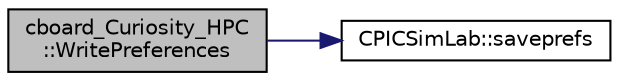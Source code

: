 digraph "cboard_Curiosity_HPC::WritePreferences"
{
 // LATEX_PDF_SIZE
  edge [fontname="Helvetica",fontsize="10",labelfontname="Helvetica",labelfontsize="10"];
  node [fontname="Helvetica",fontsize="10",shape=record];
  rankdir="LR";
  Node1 [label="cboard_Curiosity_HPC\l::WritePreferences",height=0.2,width=0.4,color="black", fillcolor="grey75", style="filled", fontcolor="black",tooltip="Called to save board preferences in configuration file."];
  Node1 -> Node2 [color="midnightblue",fontsize="10",style="solid",fontname="Helvetica"];
  Node2 [label="CPICSimLab::saveprefs",height=0.2,width=0.4,color="black", fillcolor="white", style="filled",URL="$class_c_p_i_c_sim_lab.html#ac1d15473702667aea26d69b83433cbb4",tooltip="Save the preferences."];
}
